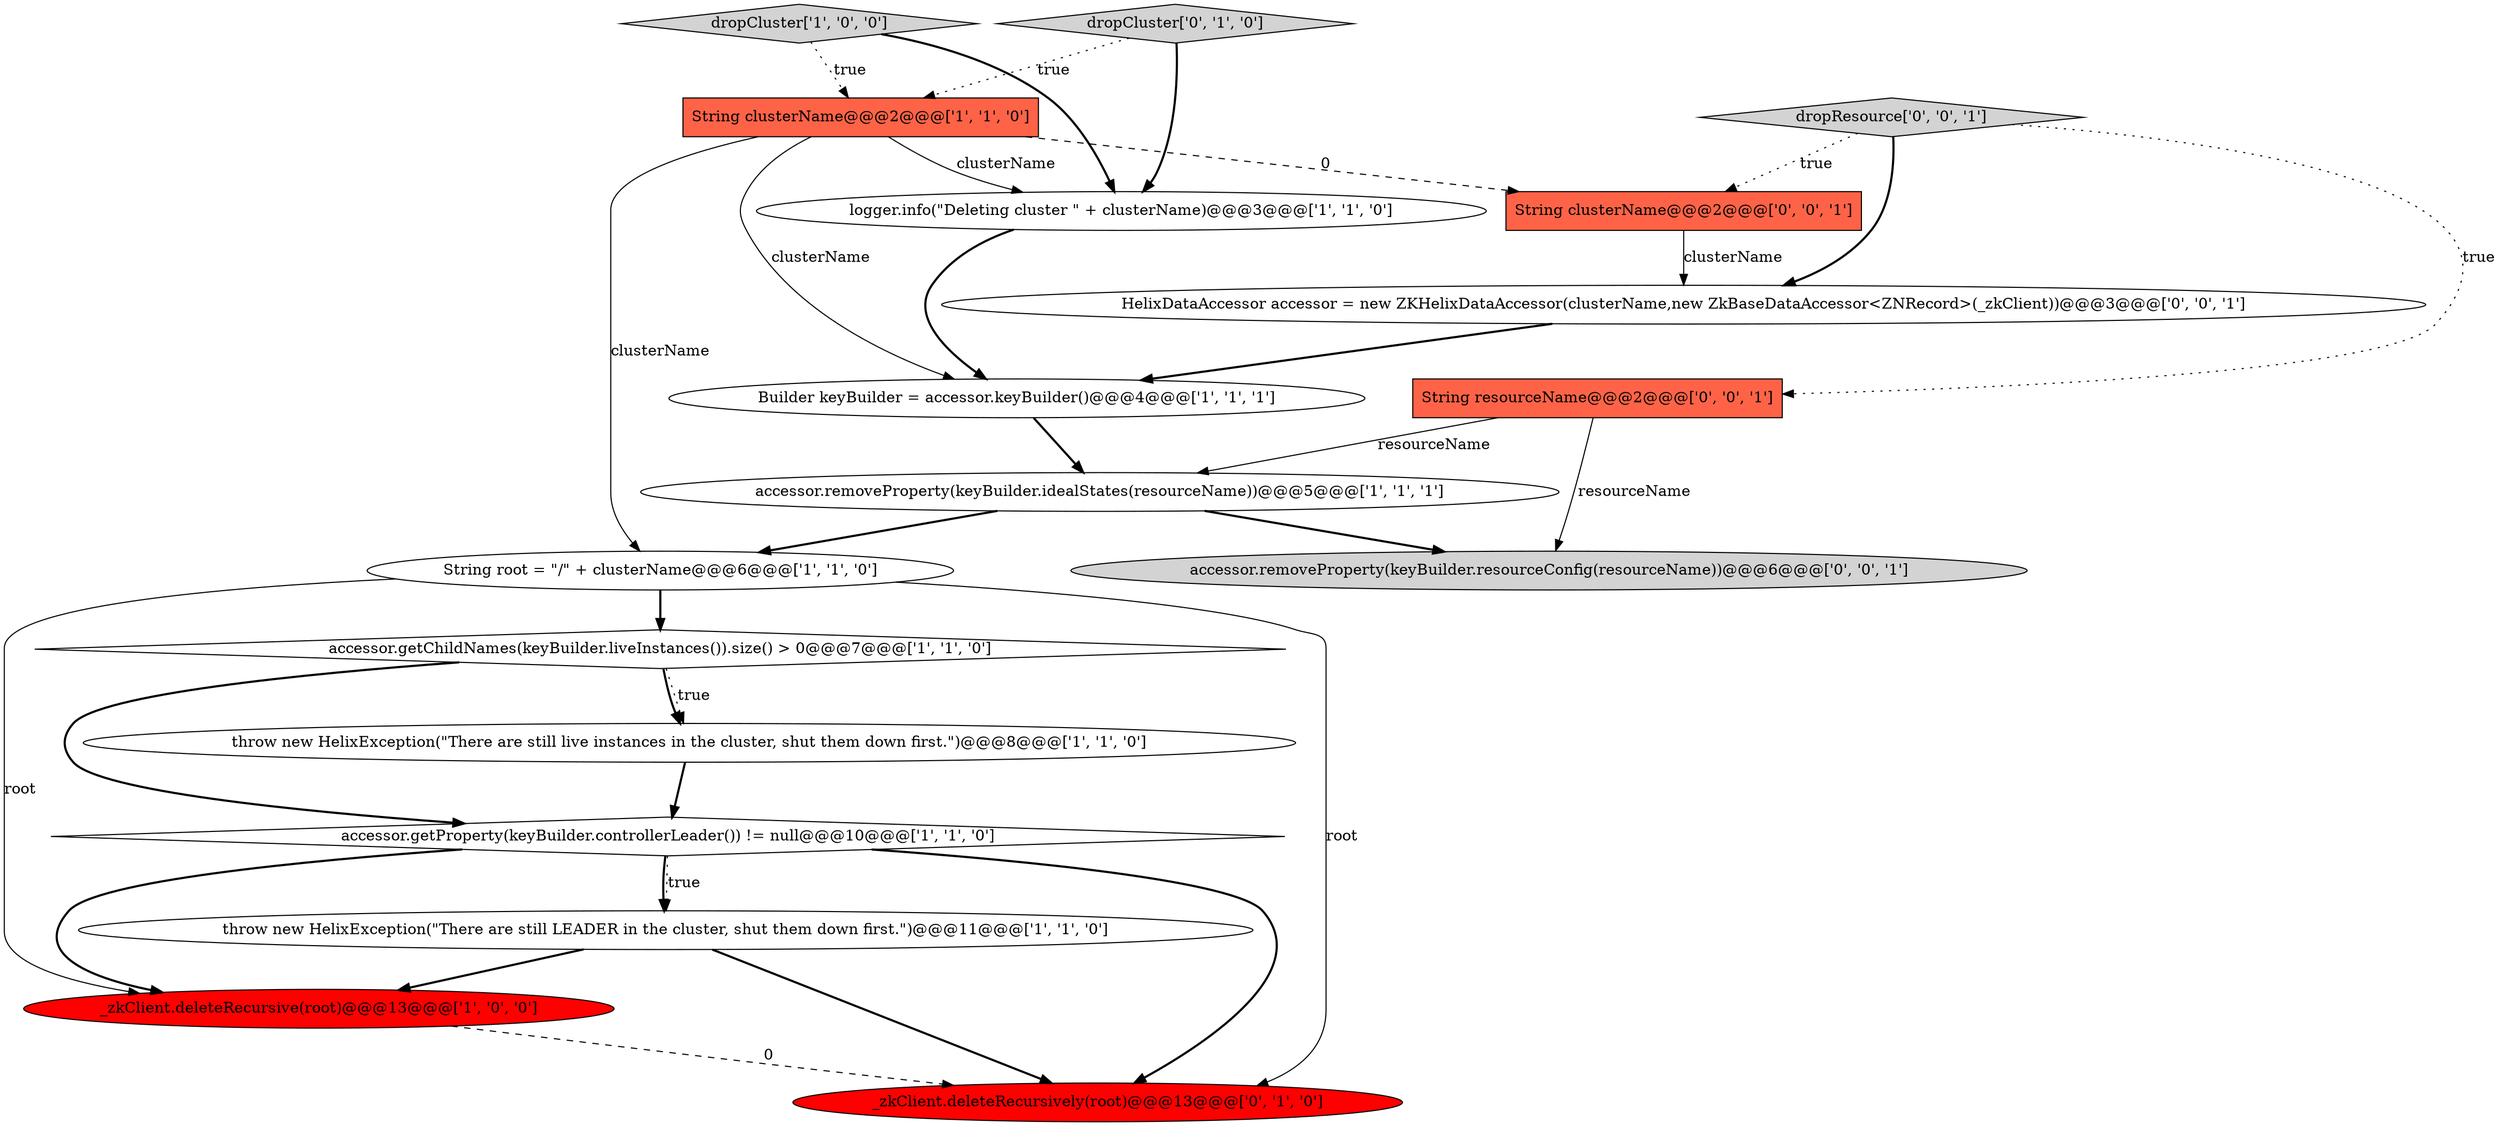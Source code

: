 digraph {
2 [style = filled, label = "logger.info(\"Deleting cluster \" + clusterName)@@@3@@@['1', '1', '0']", fillcolor = white, shape = ellipse image = "AAA0AAABBB1BBB"];
8 [style = filled, label = "dropCluster['1', '0', '0']", fillcolor = lightgray, shape = diamond image = "AAA0AAABBB1BBB"];
9 [style = filled, label = "accessor.getChildNames(keyBuilder.liveInstances()).size() > 0@@@7@@@['1', '1', '0']", fillcolor = white, shape = diamond image = "AAA0AAABBB1BBB"];
10 [style = filled, label = "throw new HelixException(\"There are still LEADER in the cluster, shut them down first.\")@@@11@@@['1', '1', '0']", fillcolor = white, shape = ellipse image = "AAA0AAABBB1BBB"];
16 [style = filled, label = "dropResource['0', '0', '1']", fillcolor = lightgray, shape = diamond image = "AAA0AAABBB3BBB"];
0 [style = filled, label = "Builder keyBuilder = accessor.keyBuilder()@@@4@@@['1', '1', '1']", fillcolor = white, shape = ellipse image = "AAA0AAABBB1BBB"];
5 [style = filled, label = "_zkClient.deleteRecursive(root)@@@13@@@['1', '0', '0']", fillcolor = red, shape = ellipse image = "AAA1AAABBB1BBB"];
17 [style = filled, label = "String clusterName@@@2@@@['0', '0', '1']", fillcolor = tomato, shape = box image = "AAA0AAABBB3BBB"];
13 [style = filled, label = "HelixDataAccessor accessor = new ZKHelixDataAccessor(clusterName,new ZkBaseDataAccessor<ZNRecord>(_zkClient))@@@3@@@['0', '0', '1']", fillcolor = white, shape = ellipse image = "AAA0AAABBB3BBB"];
12 [style = filled, label = "dropCluster['0', '1', '0']", fillcolor = lightgray, shape = diamond image = "AAA0AAABBB2BBB"];
14 [style = filled, label = "String resourceName@@@2@@@['0', '0', '1']", fillcolor = tomato, shape = box image = "AAA0AAABBB3BBB"];
6 [style = filled, label = "accessor.removeProperty(keyBuilder.idealStates(resourceName))@@@5@@@['1', '1', '1']", fillcolor = white, shape = ellipse image = "AAA0AAABBB1BBB"];
3 [style = filled, label = "throw new HelixException(\"There are still live instances in the cluster, shut them down first.\")@@@8@@@['1', '1', '0']", fillcolor = white, shape = ellipse image = "AAA0AAABBB1BBB"];
7 [style = filled, label = "String clusterName@@@2@@@['1', '1', '0']", fillcolor = tomato, shape = box image = "AAA0AAABBB1BBB"];
11 [style = filled, label = "_zkClient.deleteRecursively(root)@@@13@@@['0', '1', '0']", fillcolor = red, shape = ellipse image = "AAA1AAABBB2BBB"];
15 [style = filled, label = "accessor.removeProperty(keyBuilder.resourceConfig(resourceName))@@@6@@@['0', '0', '1']", fillcolor = lightgray, shape = ellipse image = "AAA0AAABBB3BBB"];
4 [style = filled, label = "accessor.getProperty(keyBuilder.controllerLeader()) != null@@@10@@@['1', '1', '0']", fillcolor = white, shape = diamond image = "AAA0AAABBB1BBB"];
1 [style = filled, label = "String root = \"/\" + clusterName@@@6@@@['1', '1', '0']", fillcolor = white, shape = ellipse image = "AAA0AAABBB1BBB"];
4->10 [style = bold, label=""];
16->13 [style = bold, label=""];
0->6 [style = bold, label=""];
4->10 [style = dotted, label="true"];
7->17 [style = dashed, label="0"];
9->4 [style = bold, label=""];
16->17 [style = dotted, label="true"];
8->7 [style = dotted, label="true"];
7->2 [style = solid, label="clusterName"];
1->11 [style = solid, label="root"];
3->4 [style = bold, label=""];
1->5 [style = solid, label="root"];
7->1 [style = solid, label="clusterName"];
1->9 [style = bold, label=""];
6->15 [style = bold, label=""];
6->1 [style = bold, label=""];
12->2 [style = bold, label=""];
2->0 [style = bold, label=""];
10->5 [style = bold, label=""];
7->0 [style = solid, label="clusterName"];
8->2 [style = bold, label=""];
5->11 [style = dashed, label="0"];
14->6 [style = solid, label="resourceName"];
17->13 [style = solid, label="clusterName"];
16->14 [style = dotted, label="true"];
9->3 [style = bold, label=""];
4->11 [style = bold, label=""];
12->7 [style = dotted, label="true"];
4->5 [style = bold, label=""];
9->3 [style = dotted, label="true"];
14->15 [style = solid, label="resourceName"];
13->0 [style = bold, label=""];
10->11 [style = bold, label=""];
}
